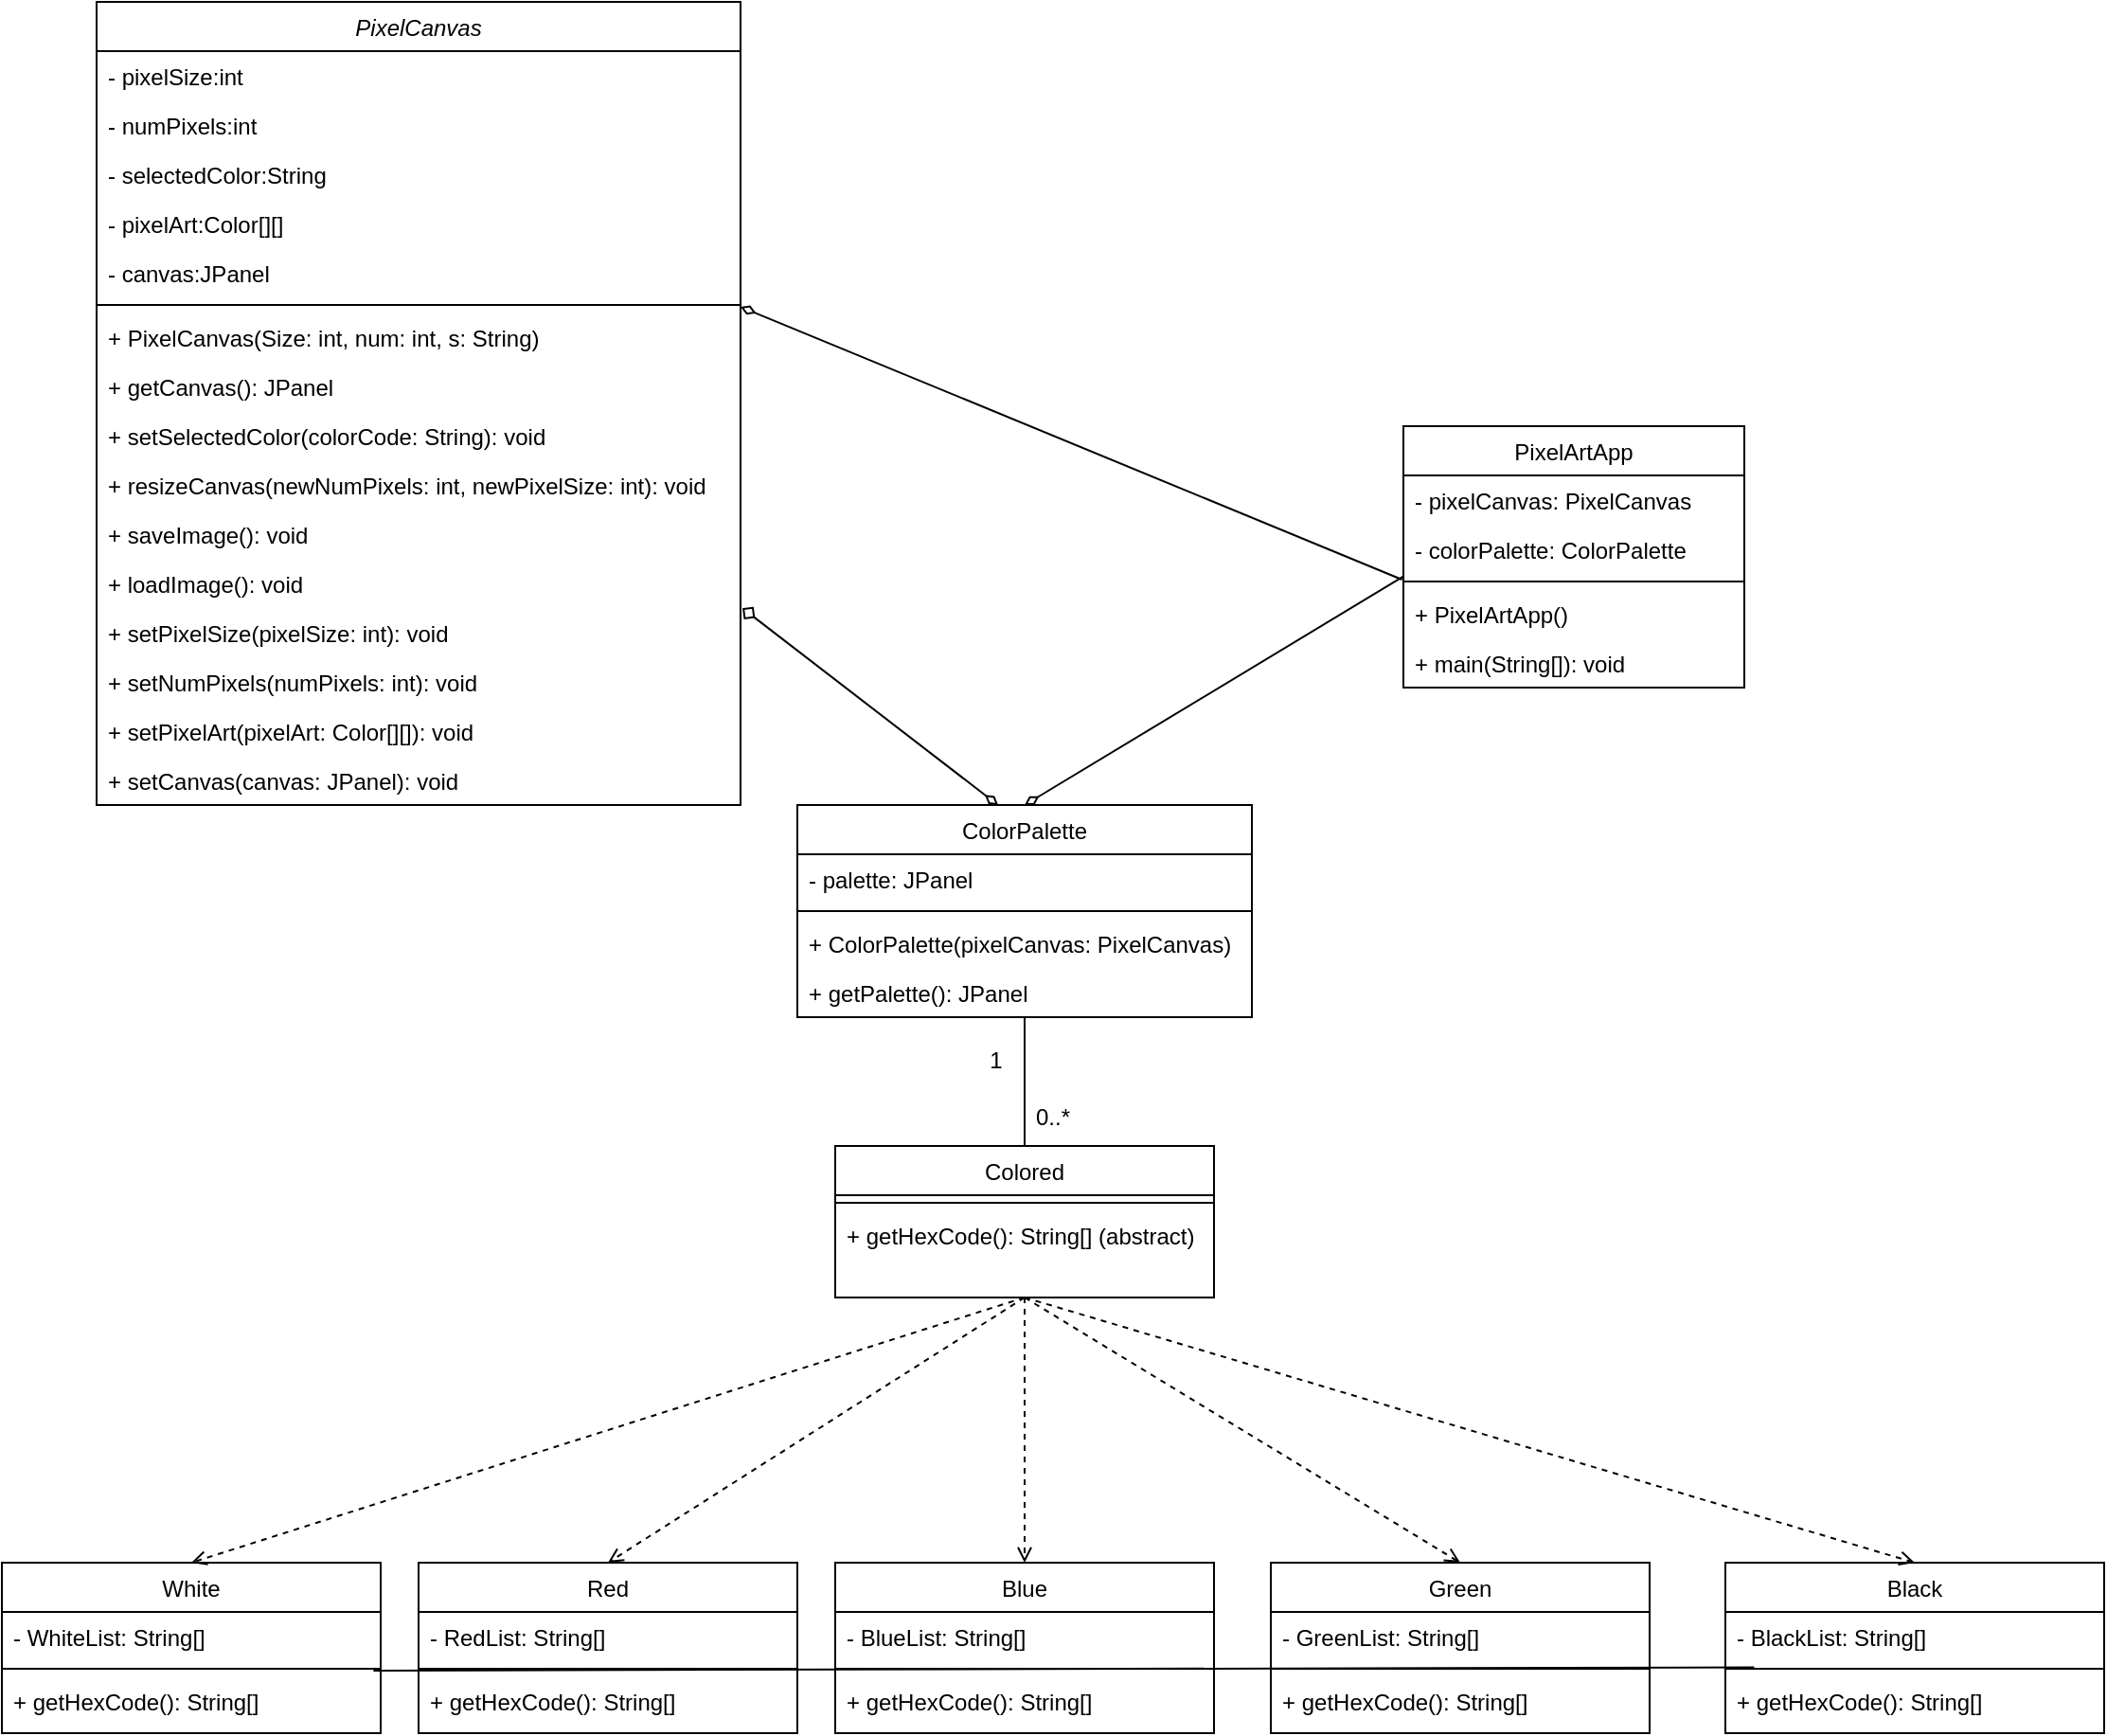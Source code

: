 <mxfile version="20.8.5" type="device"><diagram id="C5RBs43oDa-KdzZeNtuy" name="Page-1"><mxGraphModel dx="1628" dy="893" grid="1" gridSize="10" guides="1" tooltips="1" connect="1" arrows="1" fold="1" page="1" pageScale="1" pageWidth="1169" pageHeight="1654" math="0" shadow="0"><root><mxCell id="WIyWlLk6GJQsqaUBKTNV-0"/><mxCell id="WIyWlLk6GJQsqaUBKTNV-1" parent="WIyWlLk6GJQsqaUBKTNV-0"/><mxCell id="zkfFHV4jXpPFQw0GAbJ--0" value="PixelCanvas" style="swimlane;fontStyle=2;align=center;verticalAlign=top;childLayout=stackLayout;horizontal=1;startSize=26;horizontalStack=0;resizeParent=1;resizeLast=0;collapsible=1;marginBottom=0;rounded=0;shadow=0;strokeWidth=1;" parent="WIyWlLk6GJQsqaUBKTNV-1" vertex="1"><mxGeometry x="80" y="26" width="340" height="424" as="geometry"><mxRectangle x="230" y="140" width="160" height="26" as="alternateBounds"/></mxGeometry></mxCell><mxCell id="zkfFHV4jXpPFQw0GAbJ--1" value="- pixelSize:int" style="text;align=left;verticalAlign=top;spacingLeft=4;spacingRight=4;overflow=hidden;rotatable=0;points=[[0,0.5],[1,0.5]];portConstraint=eastwest;" parent="zkfFHV4jXpPFQw0GAbJ--0" vertex="1"><mxGeometry y="26" width="340" height="26" as="geometry"/></mxCell><mxCell id="zkfFHV4jXpPFQw0GAbJ--2" value="- numPixels:int" style="text;align=left;verticalAlign=top;spacingLeft=4;spacingRight=4;overflow=hidden;rotatable=0;points=[[0,0.5],[1,0.5]];portConstraint=eastwest;rounded=0;shadow=0;html=0;" parent="zkfFHV4jXpPFQw0GAbJ--0" vertex="1"><mxGeometry y="52" width="340" height="26" as="geometry"/></mxCell><mxCell id="cFmcrkd-Nq9jor2jU1HP-0" value="- selectedColor:String" style="text;align=left;verticalAlign=top;spacingLeft=4;spacingRight=4;overflow=hidden;rotatable=0;points=[[0,0.5],[1,0.5]];portConstraint=eastwest;rounded=0;shadow=0;html=0;" vertex="1" parent="zkfFHV4jXpPFQw0GAbJ--0"><mxGeometry y="78" width="340" height="26" as="geometry"/></mxCell><mxCell id="zkfFHV4jXpPFQw0GAbJ--3" value="- pixelArt:Color[][]" style="text;align=left;verticalAlign=top;spacingLeft=4;spacingRight=4;overflow=hidden;rotatable=0;points=[[0,0.5],[1,0.5]];portConstraint=eastwest;rounded=0;shadow=0;html=0;" parent="zkfFHV4jXpPFQw0GAbJ--0" vertex="1"><mxGeometry y="104" width="340" height="26" as="geometry"/></mxCell><mxCell id="cFmcrkd-Nq9jor2jU1HP-1" value="- canvas:JPanel" style="text;align=left;verticalAlign=top;spacingLeft=4;spacingRight=4;overflow=hidden;rotatable=0;points=[[0,0.5],[1,0.5]];portConstraint=eastwest;rounded=0;shadow=0;html=0;" vertex="1" parent="zkfFHV4jXpPFQw0GAbJ--0"><mxGeometry y="130" width="340" height="26" as="geometry"/></mxCell><mxCell id="zkfFHV4jXpPFQw0GAbJ--4" value="" style="line;html=1;strokeWidth=1;align=left;verticalAlign=middle;spacingTop=-1;spacingLeft=3;spacingRight=3;rotatable=0;labelPosition=right;points=[];portConstraint=eastwest;" parent="zkfFHV4jXpPFQw0GAbJ--0" vertex="1"><mxGeometry y="156" width="340" height="8" as="geometry"/></mxCell><mxCell id="zkfFHV4jXpPFQw0GAbJ--5" value="+ PixelCanvas(Size: int, num: int, s: String) " style="text;align=left;verticalAlign=top;spacingLeft=4;spacingRight=4;overflow=hidden;rotatable=0;points=[[0,0.5],[1,0.5]];portConstraint=eastwest;" parent="zkfFHV4jXpPFQw0GAbJ--0" vertex="1"><mxGeometry y="164" width="340" height="26" as="geometry"/></mxCell><mxCell id="cFmcrkd-Nq9jor2jU1HP-2" value="+ getCanvas(): JPanel" style="text;align=left;verticalAlign=top;spacingLeft=4;spacingRight=4;overflow=hidden;rotatable=0;points=[[0,0.5],[1,0.5]];portConstraint=eastwest;" vertex="1" parent="zkfFHV4jXpPFQw0GAbJ--0"><mxGeometry y="190" width="340" height="26" as="geometry"/></mxCell><mxCell id="cFmcrkd-Nq9jor2jU1HP-3" value="+ setSelectedColor(colorCode: String): void" style="text;align=left;verticalAlign=top;spacingLeft=4;spacingRight=4;overflow=hidden;rotatable=0;points=[[0,0.5],[1,0.5]];portConstraint=eastwest;" vertex="1" parent="zkfFHV4jXpPFQw0GAbJ--0"><mxGeometry y="216" width="340" height="26" as="geometry"/></mxCell><mxCell id="cFmcrkd-Nq9jor2jU1HP-4" value="+ resizeCanvas(newNumPixels: int, newPixelSize: int): void" style="text;align=left;verticalAlign=top;spacingLeft=4;spacingRight=4;overflow=hidden;rotatable=0;points=[[0,0.5],[1,0.5]];portConstraint=eastwest;" vertex="1" parent="zkfFHV4jXpPFQw0GAbJ--0"><mxGeometry y="242" width="340" height="26" as="geometry"/></mxCell><mxCell id="cFmcrkd-Nq9jor2jU1HP-5" value="+ saveImage(): void " style="text;align=left;verticalAlign=top;spacingLeft=4;spacingRight=4;overflow=hidden;rotatable=0;points=[[0,0.5],[1,0.5]];portConstraint=eastwest;" vertex="1" parent="zkfFHV4jXpPFQw0GAbJ--0"><mxGeometry y="268" width="340" height="26" as="geometry"/></mxCell><mxCell id="cFmcrkd-Nq9jor2jU1HP-19" value="+ loadImage(): void  " style="text;align=left;verticalAlign=top;spacingLeft=4;spacingRight=4;overflow=hidden;rotatable=0;points=[[0,0.5],[1,0.5]];portConstraint=eastwest;" vertex="1" parent="zkfFHV4jXpPFQw0GAbJ--0"><mxGeometry y="294" width="340" height="26" as="geometry"/></mxCell><mxCell id="cFmcrkd-Nq9jor2jU1HP-20" value="+ setPixelSize(pixelSize: int): void  " style="text;align=left;verticalAlign=top;spacingLeft=4;spacingRight=4;overflow=hidden;rotatable=0;points=[[0,0.5],[1,0.5]];portConstraint=eastwest;" vertex="1" parent="zkfFHV4jXpPFQw0GAbJ--0"><mxGeometry y="320" width="340" height="26" as="geometry"/></mxCell><mxCell id="cFmcrkd-Nq9jor2jU1HP-21" value="+ setNumPixels(numPixels: int): void  " style="text;align=left;verticalAlign=top;spacingLeft=4;spacingRight=4;overflow=hidden;rotatable=0;points=[[0,0.5],[1,0.5]];portConstraint=eastwest;" vertex="1" parent="zkfFHV4jXpPFQw0GAbJ--0"><mxGeometry y="346" width="340" height="26" as="geometry"/></mxCell><mxCell id="cFmcrkd-Nq9jor2jU1HP-22" value="+ setPixelArt(pixelArt: Color[][]): void" style="text;align=left;verticalAlign=top;spacingLeft=4;spacingRight=4;overflow=hidden;rotatable=0;points=[[0,0.5],[1,0.5]];portConstraint=eastwest;" vertex="1" parent="zkfFHV4jXpPFQw0GAbJ--0"><mxGeometry y="372" width="340" height="26" as="geometry"/></mxCell><mxCell id="cFmcrkd-Nq9jor2jU1HP-23" value="+ setCanvas(canvas: JPanel): void  " style="text;align=left;verticalAlign=top;spacingLeft=4;spacingRight=4;overflow=hidden;rotatable=0;points=[[0,0.5],[1,0.5]];portConstraint=eastwest;" vertex="1" parent="zkfFHV4jXpPFQw0GAbJ--0"><mxGeometry y="398" width="340" height="26" as="geometry"/></mxCell><mxCell id="zkfFHV4jXpPFQw0GAbJ--6" value="Colored" style="swimlane;fontStyle=0;align=center;verticalAlign=top;childLayout=stackLayout;horizontal=1;startSize=26;horizontalStack=0;resizeParent=1;resizeLast=0;collapsible=1;marginBottom=0;rounded=0;shadow=0;strokeWidth=1;" parent="WIyWlLk6GJQsqaUBKTNV-1" vertex="1"><mxGeometry x="470" y="630" width="200" height="80" as="geometry"><mxRectangle x="130" y="380" width="160" height="26" as="alternateBounds"/></mxGeometry></mxCell><mxCell id="zkfFHV4jXpPFQw0GAbJ--9" value="" style="line;html=1;strokeWidth=1;align=left;verticalAlign=middle;spacingTop=-1;spacingLeft=3;spacingRight=3;rotatable=0;labelPosition=right;points=[];portConstraint=eastwest;" parent="zkfFHV4jXpPFQw0GAbJ--6" vertex="1"><mxGeometry y="26" width="200" height="8" as="geometry"/></mxCell><mxCell id="zkfFHV4jXpPFQw0GAbJ--10" value="+ getHexCode(): String[] (abstract)" style="text;align=left;verticalAlign=top;spacingLeft=4;spacingRight=4;overflow=hidden;rotatable=0;points=[[0,0.5],[1,0.5]];portConstraint=eastwest;fontStyle=0" parent="zkfFHV4jXpPFQw0GAbJ--6" vertex="1"><mxGeometry y="34" width="200" height="26" as="geometry"/></mxCell><mxCell id="zkfFHV4jXpPFQw0GAbJ--13" value="PixelArtApp" style="swimlane;fontStyle=0;align=center;verticalAlign=top;childLayout=stackLayout;horizontal=1;startSize=26;horizontalStack=0;resizeParent=1;resizeLast=0;collapsible=1;marginBottom=0;rounded=0;shadow=0;strokeWidth=1;" parent="WIyWlLk6GJQsqaUBKTNV-1" vertex="1"><mxGeometry x="770" y="250" width="180" height="138" as="geometry"><mxRectangle x="340" y="380" width="170" height="26" as="alternateBounds"/></mxGeometry></mxCell><mxCell id="zkfFHV4jXpPFQw0GAbJ--14" value="- pixelCanvas: PixelCanvas" style="text;align=left;verticalAlign=top;spacingLeft=4;spacingRight=4;overflow=hidden;rotatable=0;points=[[0,0.5],[1,0.5]];portConstraint=eastwest;" parent="zkfFHV4jXpPFQw0GAbJ--13" vertex="1"><mxGeometry y="26" width="180" height="26" as="geometry"/></mxCell><mxCell id="cFmcrkd-Nq9jor2jU1HP-24" value="- colorPalette: ColorPalette" style="text;align=left;verticalAlign=top;spacingLeft=4;spacingRight=4;overflow=hidden;rotatable=0;points=[[0,0.5],[1,0.5]];portConstraint=eastwest;" vertex="1" parent="zkfFHV4jXpPFQw0GAbJ--13"><mxGeometry y="52" width="180" height="26" as="geometry"/></mxCell><mxCell id="zkfFHV4jXpPFQw0GAbJ--15" value="" style="line;html=1;strokeWidth=1;align=left;verticalAlign=middle;spacingTop=-1;spacingLeft=3;spacingRight=3;rotatable=0;labelPosition=right;points=[];portConstraint=eastwest;" parent="zkfFHV4jXpPFQw0GAbJ--13" vertex="1"><mxGeometry y="78" width="180" height="8" as="geometry"/></mxCell><mxCell id="cFmcrkd-Nq9jor2jU1HP-25" value="+ PixelArtApp()&#10;" style="text;align=left;verticalAlign=top;spacingLeft=4;spacingRight=4;overflow=hidden;rotatable=0;points=[[0,0.5],[1,0.5]];portConstraint=eastwest;" vertex="1" parent="zkfFHV4jXpPFQw0GAbJ--13"><mxGeometry y="86" width="180" height="26" as="geometry"/></mxCell><mxCell id="cFmcrkd-Nq9jor2jU1HP-26" value="+ main(String[]): void " style="text;align=left;verticalAlign=top;spacingLeft=4;spacingRight=4;overflow=hidden;rotatable=0;points=[[0,0.5],[1,0.5]];portConstraint=eastwest;" vertex="1" parent="zkfFHV4jXpPFQw0GAbJ--13"><mxGeometry y="112" width="180" height="26" as="geometry"/></mxCell><mxCell id="zkfFHV4jXpPFQw0GAbJ--17" value="ColorPalette" style="swimlane;fontStyle=0;align=center;verticalAlign=top;childLayout=stackLayout;horizontal=1;startSize=26;horizontalStack=0;resizeParent=1;resizeLast=0;collapsible=1;marginBottom=0;rounded=0;shadow=0;strokeWidth=1;" parent="WIyWlLk6GJQsqaUBKTNV-1" vertex="1"><mxGeometry x="450" y="450" width="240" height="112" as="geometry"><mxRectangle x="550" y="140" width="160" height="26" as="alternateBounds"/></mxGeometry></mxCell><mxCell id="zkfFHV4jXpPFQw0GAbJ--18" value="- palette: JPanel" style="text;align=left;verticalAlign=top;spacingLeft=4;spacingRight=4;overflow=hidden;rotatable=0;points=[[0,0.5],[1,0.5]];portConstraint=eastwest;" parent="zkfFHV4jXpPFQw0GAbJ--17" vertex="1"><mxGeometry y="26" width="240" height="26" as="geometry"/></mxCell><mxCell id="zkfFHV4jXpPFQw0GAbJ--23" value="" style="line;html=1;strokeWidth=1;align=left;verticalAlign=middle;spacingTop=-1;spacingLeft=3;spacingRight=3;rotatable=0;labelPosition=right;points=[];portConstraint=eastwest;" parent="zkfFHV4jXpPFQw0GAbJ--17" vertex="1"><mxGeometry y="52" width="240" height="8" as="geometry"/></mxCell><mxCell id="zkfFHV4jXpPFQw0GAbJ--24" value="+ ColorPalette(pixelCanvas: PixelCanvas)" style="text;align=left;verticalAlign=top;spacingLeft=4;spacingRight=4;overflow=hidden;rotatable=0;points=[[0,0.5],[1,0.5]];portConstraint=eastwest;" parent="zkfFHV4jXpPFQw0GAbJ--17" vertex="1"><mxGeometry y="60" width="240" height="26" as="geometry"/></mxCell><mxCell id="zkfFHV4jXpPFQw0GAbJ--25" value="+ getPalette(): JPanel" style="text;align=left;verticalAlign=top;spacingLeft=4;spacingRight=4;overflow=hidden;rotatable=0;points=[[0,0.5],[1,0.5]];portConstraint=eastwest;" parent="zkfFHV4jXpPFQw0GAbJ--17" vertex="1"><mxGeometry y="86" width="240" height="26" as="geometry"/></mxCell><mxCell id="cFmcrkd-Nq9jor2jU1HP-36" value="Green" style="swimlane;fontStyle=0;align=center;verticalAlign=top;childLayout=stackLayout;horizontal=1;startSize=26;horizontalStack=0;resizeParent=1;resizeLast=0;collapsible=1;marginBottom=0;rounded=0;shadow=0;strokeWidth=1;" vertex="1" parent="WIyWlLk6GJQsqaUBKTNV-1"><mxGeometry x="700" y="850" width="200" height="90" as="geometry"><mxRectangle x="130" y="380" width="160" height="26" as="alternateBounds"/></mxGeometry></mxCell><mxCell id="cFmcrkd-Nq9jor2jU1HP-38" value="- GreenList: String[]" style="text;align=left;verticalAlign=top;spacingLeft=4;spacingRight=4;overflow=hidden;rotatable=0;points=[[0,0.5],[1,0.5]];portConstraint=eastwest;fontStyle=0" vertex="1" parent="cFmcrkd-Nq9jor2jU1HP-36"><mxGeometry y="26" width="200" height="26" as="geometry"/></mxCell><mxCell id="cFmcrkd-Nq9jor2jU1HP-37" value="" style="line;html=1;strokeWidth=1;align=left;verticalAlign=middle;spacingTop=-1;spacingLeft=3;spacingRight=3;rotatable=0;labelPosition=right;points=[];portConstraint=eastwest;" vertex="1" parent="cFmcrkd-Nq9jor2jU1HP-36"><mxGeometry y="52" width="200" height="8" as="geometry"/></mxCell><mxCell id="cFmcrkd-Nq9jor2jU1HP-42" value="+ getHexCode(): String[] " style="text;align=left;verticalAlign=top;spacingLeft=4;spacingRight=4;overflow=hidden;rotatable=0;points=[[0,0.5],[1,0.5]];portConstraint=eastwest;fontStyle=0" vertex="1" parent="cFmcrkd-Nq9jor2jU1HP-36"><mxGeometry y="60" width="200" height="26" as="geometry"/></mxCell><mxCell id="cFmcrkd-Nq9jor2jU1HP-43" value="White" style="swimlane;fontStyle=0;align=center;verticalAlign=top;childLayout=stackLayout;horizontal=1;startSize=26;horizontalStack=0;resizeParent=1;resizeLast=0;collapsible=1;marginBottom=0;rounded=0;shadow=0;strokeWidth=1;" vertex="1" parent="WIyWlLk6GJQsqaUBKTNV-1"><mxGeometry x="30" y="850" width="200" height="90" as="geometry"><mxRectangle x="130" y="380" width="160" height="26" as="alternateBounds"/></mxGeometry></mxCell><mxCell id="cFmcrkd-Nq9jor2jU1HP-44" value="- WhiteList: String[]" style="text;align=left;verticalAlign=top;spacingLeft=4;spacingRight=4;overflow=hidden;rotatable=0;points=[[0,0.5],[1,0.5]];portConstraint=eastwest;fontStyle=0" vertex="1" parent="cFmcrkd-Nq9jor2jU1HP-43"><mxGeometry y="26" width="200" height="26" as="geometry"/></mxCell><mxCell id="cFmcrkd-Nq9jor2jU1HP-45" value="" style="line;html=1;strokeWidth=1;align=left;verticalAlign=middle;spacingTop=-1;spacingLeft=3;spacingRight=3;rotatable=0;labelPosition=right;points=[];portConstraint=eastwest;" vertex="1" parent="cFmcrkd-Nq9jor2jU1HP-43"><mxGeometry y="52" width="200" height="8" as="geometry"/></mxCell><mxCell id="cFmcrkd-Nq9jor2jU1HP-46" value="+ getHexCode(): String[] " style="text;align=left;verticalAlign=top;spacingLeft=4;spacingRight=4;overflow=hidden;rotatable=0;points=[[0,0.5],[1,0.5]];portConstraint=eastwest;fontStyle=0" vertex="1" parent="cFmcrkd-Nq9jor2jU1HP-43"><mxGeometry y="60" width="200" height="26" as="geometry"/></mxCell><mxCell id="cFmcrkd-Nq9jor2jU1HP-47" value="Red" style="swimlane;fontStyle=0;align=center;verticalAlign=top;childLayout=stackLayout;horizontal=1;startSize=26;horizontalStack=0;resizeParent=1;resizeLast=0;collapsible=1;marginBottom=0;rounded=0;shadow=0;strokeWidth=1;" vertex="1" parent="WIyWlLk6GJQsqaUBKTNV-1"><mxGeometry x="250" y="850" width="200" height="90" as="geometry"><mxRectangle x="130" y="380" width="160" height="26" as="alternateBounds"/></mxGeometry></mxCell><mxCell id="cFmcrkd-Nq9jor2jU1HP-48" value="- RedList: String[]" style="text;align=left;verticalAlign=top;spacingLeft=4;spacingRight=4;overflow=hidden;rotatable=0;points=[[0,0.5],[1,0.5]];portConstraint=eastwest;fontStyle=0" vertex="1" parent="cFmcrkd-Nq9jor2jU1HP-47"><mxGeometry y="26" width="200" height="26" as="geometry"/></mxCell><mxCell id="cFmcrkd-Nq9jor2jU1HP-49" value="" style="line;html=1;strokeWidth=1;align=left;verticalAlign=middle;spacingTop=-1;spacingLeft=3;spacingRight=3;rotatable=0;labelPosition=right;points=[];portConstraint=eastwest;" vertex="1" parent="cFmcrkd-Nq9jor2jU1HP-47"><mxGeometry y="52" width="200" height="8" as="geometry"/></mxCell><mxCell id="cFmcrkd-Nq9jor2jU1HP-50" value="+ getHexCode(): String[] " style="text;align=left;verticalAlign=top;spacingLeft=4;spacingRight=4;overflow=hidden;rotatable=0;points=[[0,0.5],[1,0.5]];portConstraint=eastwest;fontStyle=0" vertex="1" parent="cFmcrkd-Nq9jor2jU1HP-47"><mxGeometry y="60" width="200" height="26" as="geometry"/></mxCell><mxCell id="cFmcrkd-Nq9jor2jU1HP-51" value="Blue" style="swimlane;fontStyle=0;align=center;verticalAlign=top;childLayout=stackLayout;horizontal=1;startSize=26;horizontalStack=0;resizeParent=1;resizeLast=0;collapsible=1;marginBottom=0;rounded=0;shadow=0;strokeWidth=1;" vertex="1" parent="WIyWlLk6GJQsqaUBKTNV-1"><mxGeometry x="470" y="850" width="200" height="90" as="geometry"><mxRectangle x="130" y="380" width="160" height="26" as="alternateBounds"/></mxGeometry></mxCell><mxCell id="cFmcrkd-Nq9jor2jU1HP-52" value="- BlueList: String[]" style="text;align=left;verticalAlign=top;spacingLeft=4;spacingRight=4;overflow=hidden;rotatable=0;points=[[0,0.5],[1,0.5]];portConstraint=eastwest;fontStyle=0" vertex="1" parent="cFmcrkd-Nq9jor2jU1HP-51"><mxGeometry y="26" width="200" height="26" as="geometry"/></mxCell><mxCell id="cFmcrkd-Nq9jor2jU1HP-53" value="" style="line;html=1;strokeWidth=1;align=left;verticalAlign=middle;spacingTop=-1;spacingLeft=3;spacingRight=3;rotatable=0;labelPosition=right;points=[];portConstraint=eastwest;" vertex="1" parent="cFmcrkd-Nq9jor2jU1HP-51"><mxGeometry y="52" width="200" height="8" as="geometry"/></mxCell><mxCell id="cFmcrkd-Nq9jor2jU1HP-54" value="+ getHexCode(): String[] " style="text;align=left;verticalAlign=top;spacingLeft=4;spacingRight=4;overflow=hidden;rotatable=0;points=[[0,0.5],[1,0.5]];portConstraint=eastwest;fontStyle=0" vertex="1" parent="cFmcrkd-Nq9jor2jU1HP-51"><mxGeometry y="60" width="200" height="26" as="geometry"/></mxCell><mxCell id="cFmcrkd-Nq9jor2jU1HP-55" value="Black" style="swimlane;fontStyle=0;align=center;verticalAlign=top;childLayout=stackLayout;horizontal=1;startSize=26;horizontalStack=0;resizeParent=1;resizeLast=0;collapsible=1;marginBottom=0;rounded=0;shadow=0;strokeWidth=1;" vertex="1" parent="WIyWlLk6GJQsqaUBKTNV-1"><mxGeometry x="940" y="850" width="200" height="90" as="geometry"><mxRectangle x="130" y="380" width="160" height="26" as="alternateBounds"/></mxGeometry></mxCell><mxCell id="cFmcrkd-Nq9jor2jU1HP-56" value="- BlackList: String[]" style="text;align=left;verticalAlign=top;spacingLeft=4;spacingRight=4;overflow=hidden;rotatable=0;points=[[0,0.5],[1,0.5]];portConstraint=eastwest;fontStyle=0" vertex="1" parent="cFmcrkd-Nq9jor2jU1HP-55"><mxGeometry y="26" width="200" height="26" as="geometry"/></mxCell><mxCell id="cFmcrkd-Nq9jor2jU1HP-57" value="" style="line;html=1;strokeWidth=1;align=left;verticalAlign=middle;spacingTop=-1;spacingLeft=3;spacingRight=3;rotatable=0;labelPosition=right;points=[];portConstraint=eastwest;" vertex="1" parent="cFmcrkd-Nq9jor2jU1HP-55"><mxGeometry y="52" width="200" height="8" as="geometry"/></mxCell><mxCell id="cFmcrkd-Nq9jor2jU1HP-58" value="+ getHexCode(): String[] " style="text;align=left;verticalAlign=top;spacingLeft=4;spacingRight=4;overflow=hidden;rotatable=0;points=[[0,0.5],[1,0.5]];portConstraint=eastwest;fontStyle=0" vertex="1" parent="cFmcrkd-Nq9jor2jU1HP-55"><mxGeometry y="60" width="200" height="26" as="geometry"/></mxCell><mxCell id="cFmcrkd-Nq9jor2jU1HP-59" value="" style="endArrow=none;html=1;rounded=0;exitX=0.981;exitY=-0.115;exitDx=0;exitDy=0;exitPerimeter=0;entryX=0.076;entryY=0.403;entryDx=0;entryDy=0;entryPerimeter=0;" edge="1" parent="WIyWlLk6GJQsqaUBKTNV-1" source="cFmcrkd-Nq9jor2jU1HP-46" target="cFmcrkd-Nq9jor2jU1HP-57"><mxGeometry width="50" height="50" relative="1" as="geometry"><mxPoint x="450" y="670" as="sourcePoint"/><mxPoint x="500" y="620" as="targetPoint"/></mxGeometry></mxCell><mxCell id="cFmcrkd-Nq9jor2jU1HP-68" value="" style="html=1;labelBackgroundColor=#ffffff;startArrow=none;startFill=0;startSize=6;endArrow=diamondThin;endFill=0;endSize=6;jettySize=auto;orthogonalLoop=1;strokeWidth=1;fontSize=14;rounded=0;exitX=-0.004;exitY=1.115;exitDx=0;exitDy=0;exitPerimeter=0;entryX=1;entryY=1.192;entryDx=0;entryDy=0;entryPerimeter=0;strokeColor=#000000;" edge="1" parent="WIyWlLk6GJQsqaUBKTNV-1" source="cFmcrkd-Nq9jor2jU1HP-24" target="cFmcrkd-Nq9jor2jU1HP-1"><mxGeometry width="60" height="60" relative="1" as="geometry"><mxPoint x="440" y="540" as="sourcePoint"/><mxPoint x="500" y="480" as="targetPoint"/></mxGeometry></mxCell><mxCell id="cFmcrkd-Nq9jor2jU1HP-69" value="" style="html=1;labelBackgroundColor=#ffffff;endArrow=diamondThin;endFill=0;endSize=6;jettySize=auto;orthogonalLoop=1;strokeWidth=1;fontSize=14;rounded=0;strokeColor=#000000;exitX=0.001;exitY=1.047;exitDx=0;exitDy=0;exitPerimeter=0;entryX=0.5;entryY=0;entryDx=0;entryDy=0;" edge="1" parent="WIyWlLk6GJQsqaUBKTNV-1" source="cFmcrkd-Nq9jor2jU1HP-24" target="zkfFHV4jXpPFQw0GAbJ--17"><mxGeometry width="60" height="60" relative="1" as="geometry"><mxPoint x="440" y="540" as="sourcePoint"/><mxPoint x="500" y="480" as="targetPoint"/></mxGeometry></mxCell><mxCell id="cFmcrkd-Nq9jor2jU1HP-70" value="" style="html=1;labelBackgroundColor=#ffffff;startArrow=none;startFill=0;startSize=6;endArrow=open;endFill=0;endSize=6;jettySize=auto;orthogonalLoop=1;strokeWidth=1;dashed=1;fontSize=14;rounded=0;strokeColor=#000000;exitX=0.5;exitY=1;exitDx=0;exitDy=0;entryX=0.5;entryY=0;entryDx=0;entryDy=0;" edge="1" parent="WIyWlLk6GJQsqaUBKTNV-1" source="zkfFHV4jXpPFQw0GAbJ--6" target="cFmcrkd-Nq9jor2jU1HP-43"><mxGeometry width="60" height="60" relative="1" as="geometry"><mxPoint x="440" y="680" as="sourcePoint"/><mxPoint x="500" y="620" as="targetPoint"/></mxGeometry></mxCell><mxCell id="cFmcrkd-Nq9jor2jU1HP-71" value="" style="html=1;labelBackgroundColor=#ffffff;startArrow=none;startFill=0;startSize=6;endArrow=open;endFill=0;endSize=6;jettySize=auto;orthogonalLoop=1;strokeWidth=1;dashed=1;fontSize=14;rounded=0;strokeColor=#000000;entryX=0.5;entryY=0;entryDx=0;entryDy=0;" edge="1" parent="WIyWlLk6GJQsqaUBKTNV-1" target="cFmcrkd-Nq9jor2jU1HP-47"><mxGeometry width="60" height="60" relative="1" as="geometry"><mxPoint x="570" y="710" as="sourcePoint"/><mxPoint x="500" y="620" as="targetPoint"/></mxGeometry></mxCell><mxCell id="cFmcrkd-Nq9jor2jU1HP-72" value="" style="html=1;labelBackgroundColor=#ffffff;startArrow=none;startFill=0;startSize=6;endArrow=open;endFill=0;endSize=6;jettySize=auto;orthogonalLoop=1;strokeWidth=1;dashed=1;fontSize=14;rounded=0;strokeColor=#000000;entryX=0.5;entryY=0;entryDx=0;entryDy=0;exitX=0.5;exitY=1;exitDx=0;exitDy=0;" edge="1" parent="WIyWlLk6GJQsqaUBKTNV-1" source="zkfFHV4jXpPFQw0GAbJ--6" target="cFmcrkd-Nq9jor2jU1HP-51"><mxGeometry width="60" height="60" relative="1" as="geometry"><mxPoint x="570" y="720" as="sourcePoint"/><mxPoint x="500" y="620" as="targetPoint"/></mxGeometry></mxCell><mxCell id="cFmcrkd-Nq9jor2jU1HP-73" value="" style="html=1;labelBackgroundColor=#ffffff;startArrow=none;startFill=0;startSize=6;endArrow=open;endFill=0;endSize=6;jettySize=auto;orthogonalLoop=1;strokeWidth=1;dashed=1;fontSize=14;rounded=0;strokeColor=#000000;entryX=0.5;entryY=0;entryDx=0;entryDy=0;" edge="1" parent="WIyWlLk6GJQsqaUBKTNV-1" target="cFmcrkd-Nq9jor2jU1HP-36"><mxGeometry width="60" height="60" relative="1" as="geometry"><mxPoint x="570" y="710" as="sourcePoint"/><mxPoint x="500" y="620" as="targetPoint"/></mxGeometry></mxCell><mxCell id="cFmcrkd-Nq9jor2jU1HP-74" value="" style="html=1;labelBackgroundColor=#ffffff;startArrow=none;startFill=0;startSize=6;endArrow=open;endFill=0;endSize=6;jettySize=auto;orthogonalLoop=1;strokeWidth=1;dashed=1;fontSize=14;rounded=0;strokeColor=#000000;entryX=0.5;entryY=0;entryDx=0;entryDy=0;" edge="1" parent="WIyWlLk6GJQsqaUBKTNV-1" target="cFmcrkd-Nq9jor2jU1HP-55"><mxGeometry width="60" height="60" relative="1" as="geometry"><mxPoint x="570" y="710" as="sourcePoint"/><mxPoint x="500" y="620" as="targetPoint"/></mxGeometry></mxCell><mxCell id="cFmcrkd-Nq9jor2jU1HP-76" value="" style="endArrow=none;html=1;rounded=0;strokeColor=#000000;strokeWidth=1;exitX=0.5;exitY=0;exitDx=0;exitDy=0;" edge="1" parent="WIyWlLk6GJQsqaUBKTNV-1" source="zkfFHV4jXpPFQw0GAbJ--6" target="zkfFHV4jXpPFQw0GAbJ--25"><mxGeometry width="50" height="50" relative="1" as="geometry"><mxPoint x="450" y="510" as="sourcePoint"/><mxPoint x="500" y="460" as="targetPoint"/></mxGeometry></mxCell><mxCell id="cFmcrkd-Nq9jor2jU1HP-77" value="1" style="text;html=1;strokeColor=none;fillColor=none;align=center;verticalAlign=middle;whiteSpace=wrap;rounded=0;" vertex="1" parent="WIyWlLk6GJQsqaUBKTNV-1"><mxGeometry x="525" y="570" width="60" height="30" as="geometry"/></mxCell><mxCell id="cFmcrkd-Nq9jor2jU1HP-78" value="0..*" style="text;html=1;strokeColor=none;fillColor=none;align=center;verticalAlign=middle;whiteSpace=wrap;rounded=0;" vertex="1" parent="WIyWlLk6GJQsqaUBKTNV-1"><mxGeometry x="555" y="600" width="60" height="30" as="geometry"/></mxCell><mxCell id="cFmcrkd-Nq9jor2jU1HP-79" value="" style="endArrow=diamond;startArrow=diamondThin;html=1;rounded=0;strokeColor=#000000;strokeWidth=1;exitX=0.442;exitY=0.001;exitDx=0;exitDy=0;exitPerimeter=0;entryX=1.003;entryY=0.004;entryDx=0;entryDy=0;entryPerimeter=0;startFill=0;endFill=0;" edge="1" parent="WIyWlLk6GJQsqaUBKTNV-1" source="zkfFHV4jXpPFQw0GAbJ--17" target="cFmcrkd-Nq9jor2jU1HP-20"><mxGeometry width="50" height="50" relative="1" as="geometry"><mxPoint x="450" y="510" as="sourcePoint"/><mxPoint x="500" y="460" as="targetPoint"/></mxGeometry></mxCell></root></mxGraphModel></diagram></mxfile>